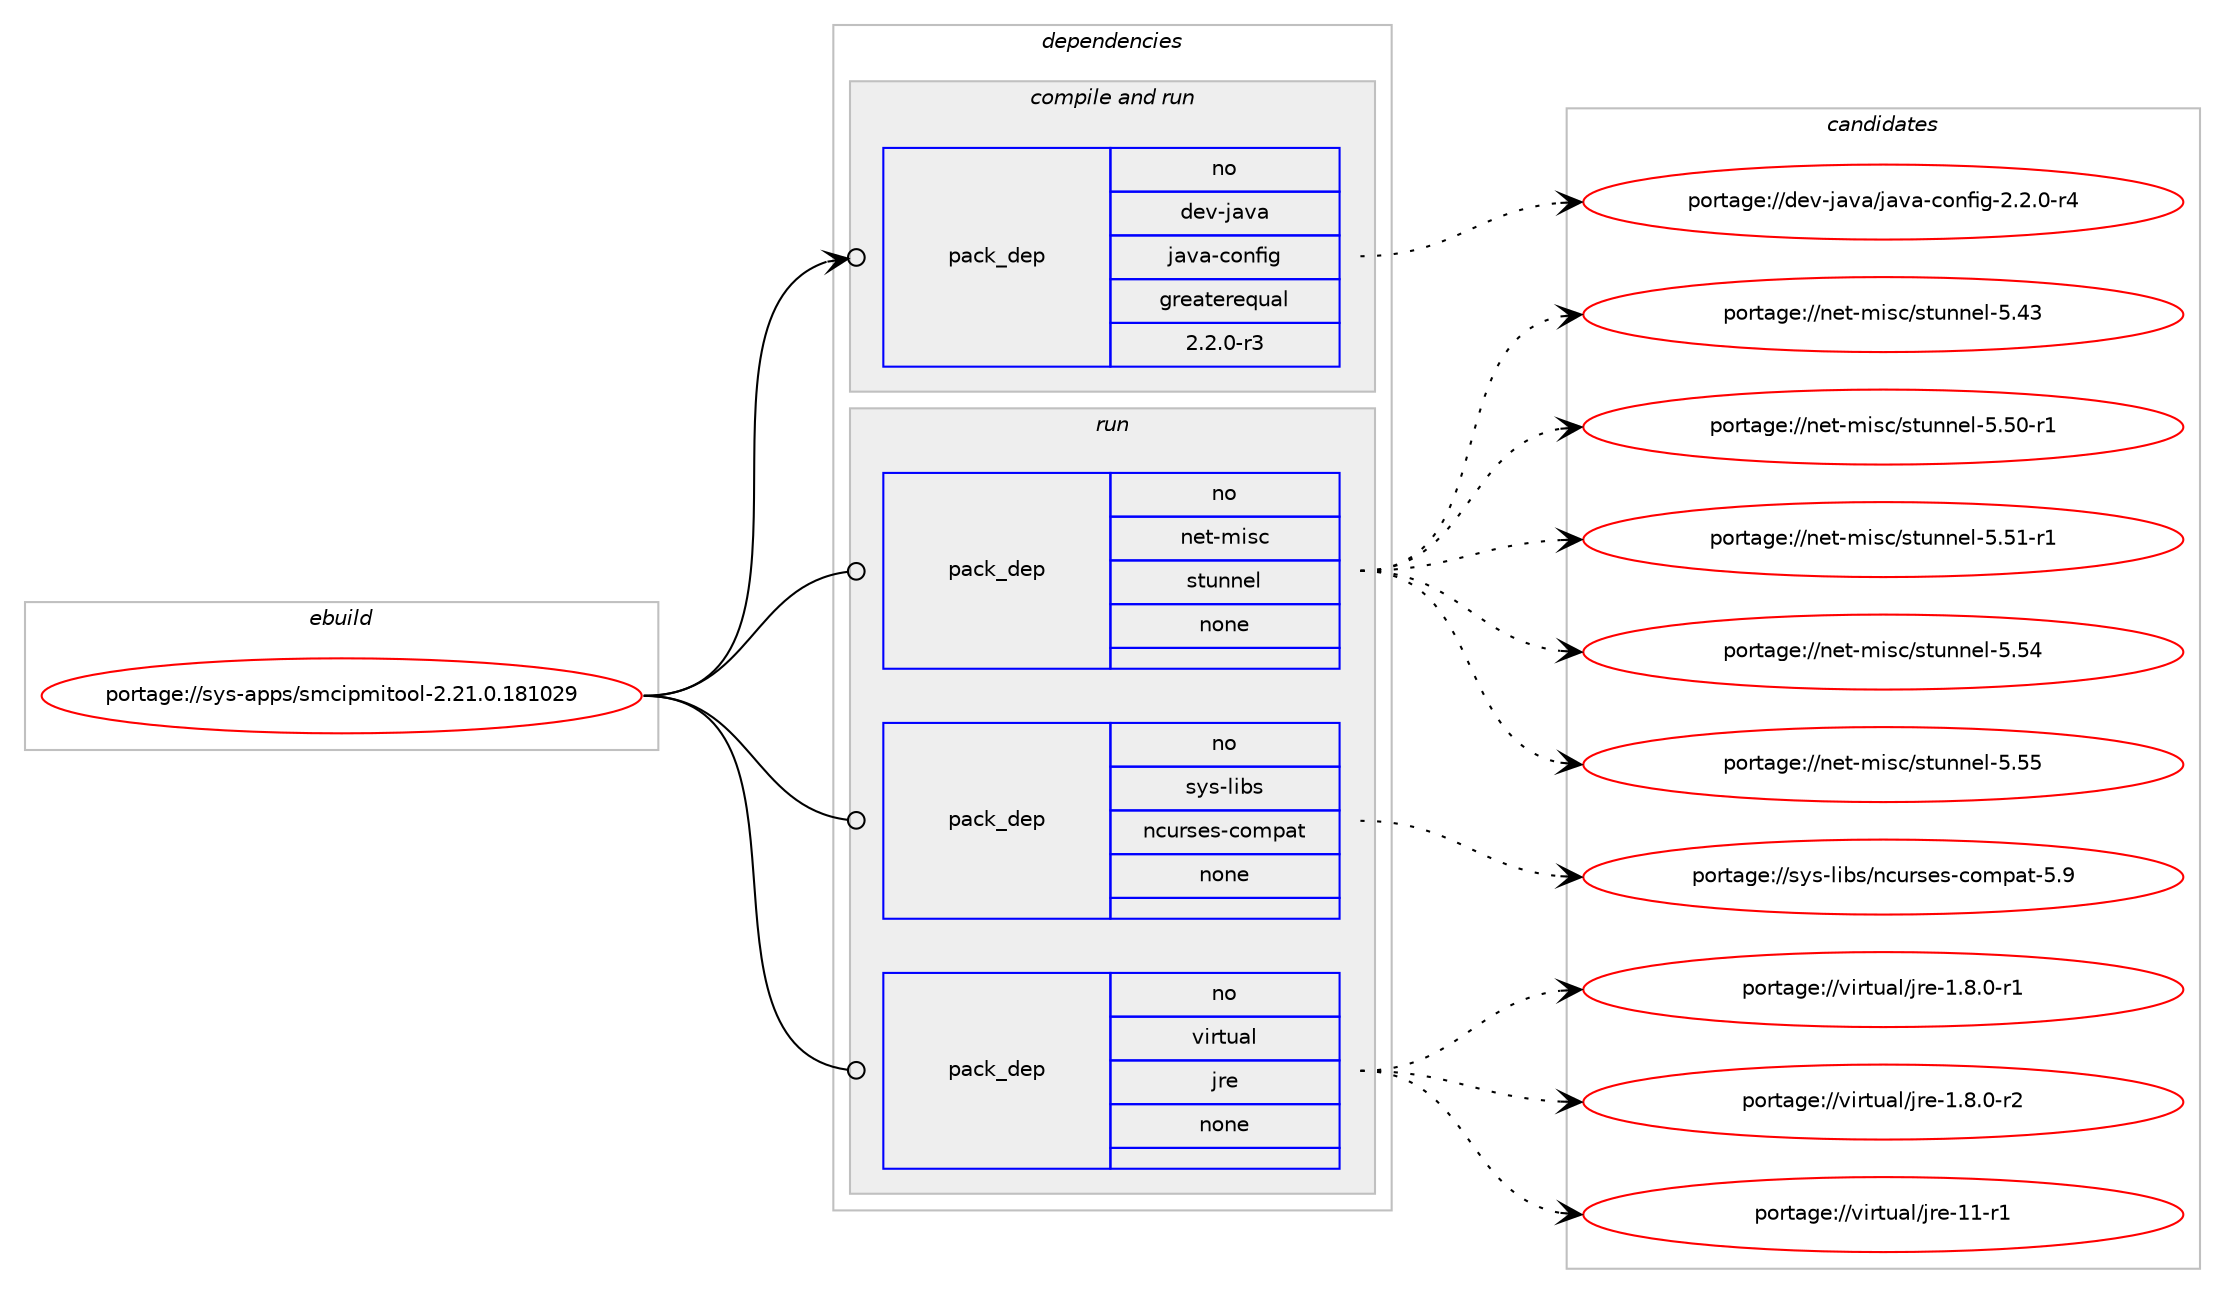 digraph prolog {

# *************
# Graph options
# *************

newrank=true;
concentrate=true;
compound=true;
graph [rankdir=LR,fontname=Helvetica,fontsize=10,ranksep=1.5];#, ranksep=2.5, nodesep=0.2];
edge  [arrowhead=vee];
node  [fontname=Helvetica,fontsize=10];

# **********
# The ebuild
# **********

subgraph cluster_leftcol {
color=gray;
rank=same;
label=<<i>ebuild</i>>;
id [label="portage://sys-apps/smcipmitool-2.21.0.181029", color=red, width=4, href="../sys-apps/smcipmitool-2.21.0.181029.svg"];
}

# ****************
# The dependencies
# ****************

subgraph cluster_midcol {
color=gray;
label=<<i>dependencies</i>>;
subgraph cluster_compile {
fillcolor="#eeeeee";
style=filled;
label=<<i>compile</i>>;
}
subgraph cluster_compileandrun {
fillcolor="#eeeeee";
style=filled;
label=<<i>compile and run</i>>;
subgraph pack304256 {
dependency411186 [label=<<TABLE BORDER="0" CELLBORDER="1" CELLSPACING="0" CELLPADDING="4" WIDTH="220"><TR><TD ROWSPAN="6" CELLPADDING="30">pack_dep</TD></TR><TR><TD WIDTH="110">no</TD></TR><TR><TD>dev-java</TD></TR><TR><TD>java-config</TD></TR><TR><TD>greaterequal</TD></TR><TR><TD>2.2.0-r3</TD></TR></TABLE>>, shape=none, color=blue];
}
id:e -> dependency411186:w [weight=20,style="solid",arrowhead="odotvee"];
}
subgraph cluster_run {
fillcolor="#eeeeee";
style=filled;
label=<<i>run</i>>;
subgraph pack304257 {
dependency411187 [label=<<TABLE BORDER="0" CELLBORDER="1" CELLSPACING="0" CELLPADDING="4" WIDTH="220"><TR><TD ROWSPAN="6" CELLPADDING="30">pack_dep</TD></TR><TR><TD WIDTH="110">no</TD></TR><TR><TD>net-misc</TD></TR><TR><TD>stunnel</TD></TR><TR><TD>none</TD></TR><TR><TD></TD></TR></TABLE>>, shape=none, color=blue];
}
id:e -> dependency411187:w [weight=20,style="solid",arrowhead="odot"];
subgraph pack304258 {
dependency411188 [label=<<TABLE BORDER="0" CELLBORDER="1" CELLSPACING="0" CELLPADDING="4" WIDTH="220"><TR><TD ROWSPAN="6" CELLPADDING="30">pack_dep</TD></TR><TR><TD WIDTH="110">no</TD></TR><TR><TD>sys-libs</TD></TR><TR><TD>ncurses-compat</TD></TR><TR><TD>none</TD></TR><TR><TD></TD></TR></TABLE>>, shape=none, color=blue];
}
id:e -> dependency411188:w [weight=20,style="solid",arrowhead="odot"];
subgraph pack304259 {
dependency411189 [label=<<TABLE BORDER="0" CELLBORDER="1" CELLSPACING="0" CELLPADDING="4" WIDTH="220"><TR><TD ROWSPAN="6" CELLPADDING="30">pack_dep</TD></TR><TR><TD WIDTH="110">no</TD></TR><TR><TD>virtual</TD></TR><TR><TD>jre</TD></TR><TR><TD>none</TD></TR><TR><TD></TD></TR></TABLE>>, shape=none, color=blue];
}
id:e -> dependency411189:w [weight=20,style="solid",arrowhead="odot"];
}
}

# **************
# The candidates
# **************

subgraph cluster_choices {
rank=same;
color=gray;
label=<<i>candidates</i>>;

subgraph choice304256 {
color=black;
nodesep=1;
choiceportage10010111845106971189747106971189745991111101021051034550465046484511452 [label="portage://dev-java/java-config-2.2.0-r4", color=red, width=4,href="../dev-java/java-config-2.2.0-r4.svg"];
dependency411186:e -> choiceportage10010111845106971189747106971189745991111101021051034550465046484511452:w [style=dotted,weight="100"];
}
subgraph choice304257 {
color=black;
nodesep=1;
choiceportage1101011164510910511599471151161171101101011084553465251 [label="portage://net-misc/stunnel-5.43", color=red, width=4,href="../net-misc/stunnel-5.43.svg"];
choiceportage11010111645109105115994711511611711011010110845534653484511449 [label="portage://net-misc/stunnel-5.50-r1", color=red, width=4,href="../net-misc/stunnel-5.50-r1.svg"];
choiceportage11010111645109105115994711511611711011010110845534653494511449 [label="portage://net-misc/stunnel-5.51-r1", color=red, width=4,href="../net-misc/stunnel-5.51-r1.svg"];
choiceportage1101011164510910511599471151161171101101011084553465352 [label="portage://net-misc/stunnel-5.54", color=red, width=4,href="../net-misc/stunnel-5.54.svg"];
choiceportage1101011164510910511599471151161171101101011084553465353 [label="portage://net-misc/stunnel-5.55", color=red, width=4,href="../net-misc/stunnel-5.55.svg"];
dependency411187:e -> choiceportage1101011164510910511599471151161171101101011084553465251:w [style=dotted,weight="100"];
dependency411187:e -> choiceportage11010111645109105115994711511611711011010110845534653484511449:w [style=dotted,weight="100"];
dependency411187:e -> choiceportage11010111645109105115994711511611711011010110845534653494511449:w [style=dotted,weight="100"];
dependency411187:e -> choiceportage1101011164510910511599471151161171101101011084553465352:w [style=dotted,weight="100"];
dependency411187:e -> choiceportage1101011164510910511599471151161171101101011084553465353:w [style=dotted,weight="100"];
}
subgraph choice304258 {
color=black;
nodesep=1;
choiceportage1151211154510810598115471109911711411510111545991111091129711645534657 [label="portage://sys-libs/ncurses-compat-5.9", color=red, width=4,href="../sys-libs/ncurses-compat-5.9.svg"];
dependency411188:e -> choiceportage1151211154510810598115471109911711411510111545991111091129711645534657:w [style=dotted,weight="100"];
}
subgraph choice304259 {
color=black;
nodesep=1;
choiceportage11810511411611797108471061141014549465646484511449 [label="portage://virtual/jre-1.8.0-r1", color=red, width=4,href="../virtual/jre-1.8.0-r1.svg"];
choiceportage11810511411611797108471061141014549465646484511450 [label="portage://virtual/jre-1.8.0-r2", color=red, width=4,href="../virtual/jre-1.8.0-r2.svg"];
choiceportage11810511411611797108471061141014549494511449 [label="portage://virtual/jre-11-r1", color=red, width=4,href="../virtual/jre-11-r1.svg"];
dependency411189:e -> choiceportage11810511411611797108471061141014549465646484511449:w [style=dotted,weight="100"];
dependency411189:e -> choiceportage11810511411611797108471061141014549465646484511450:w [style=dotted,weight="100"];
dependency411189:e -> choiceportage11810511411611797108471061141014549494511449:w [style=dotted,weight="100"];
}
}

}
